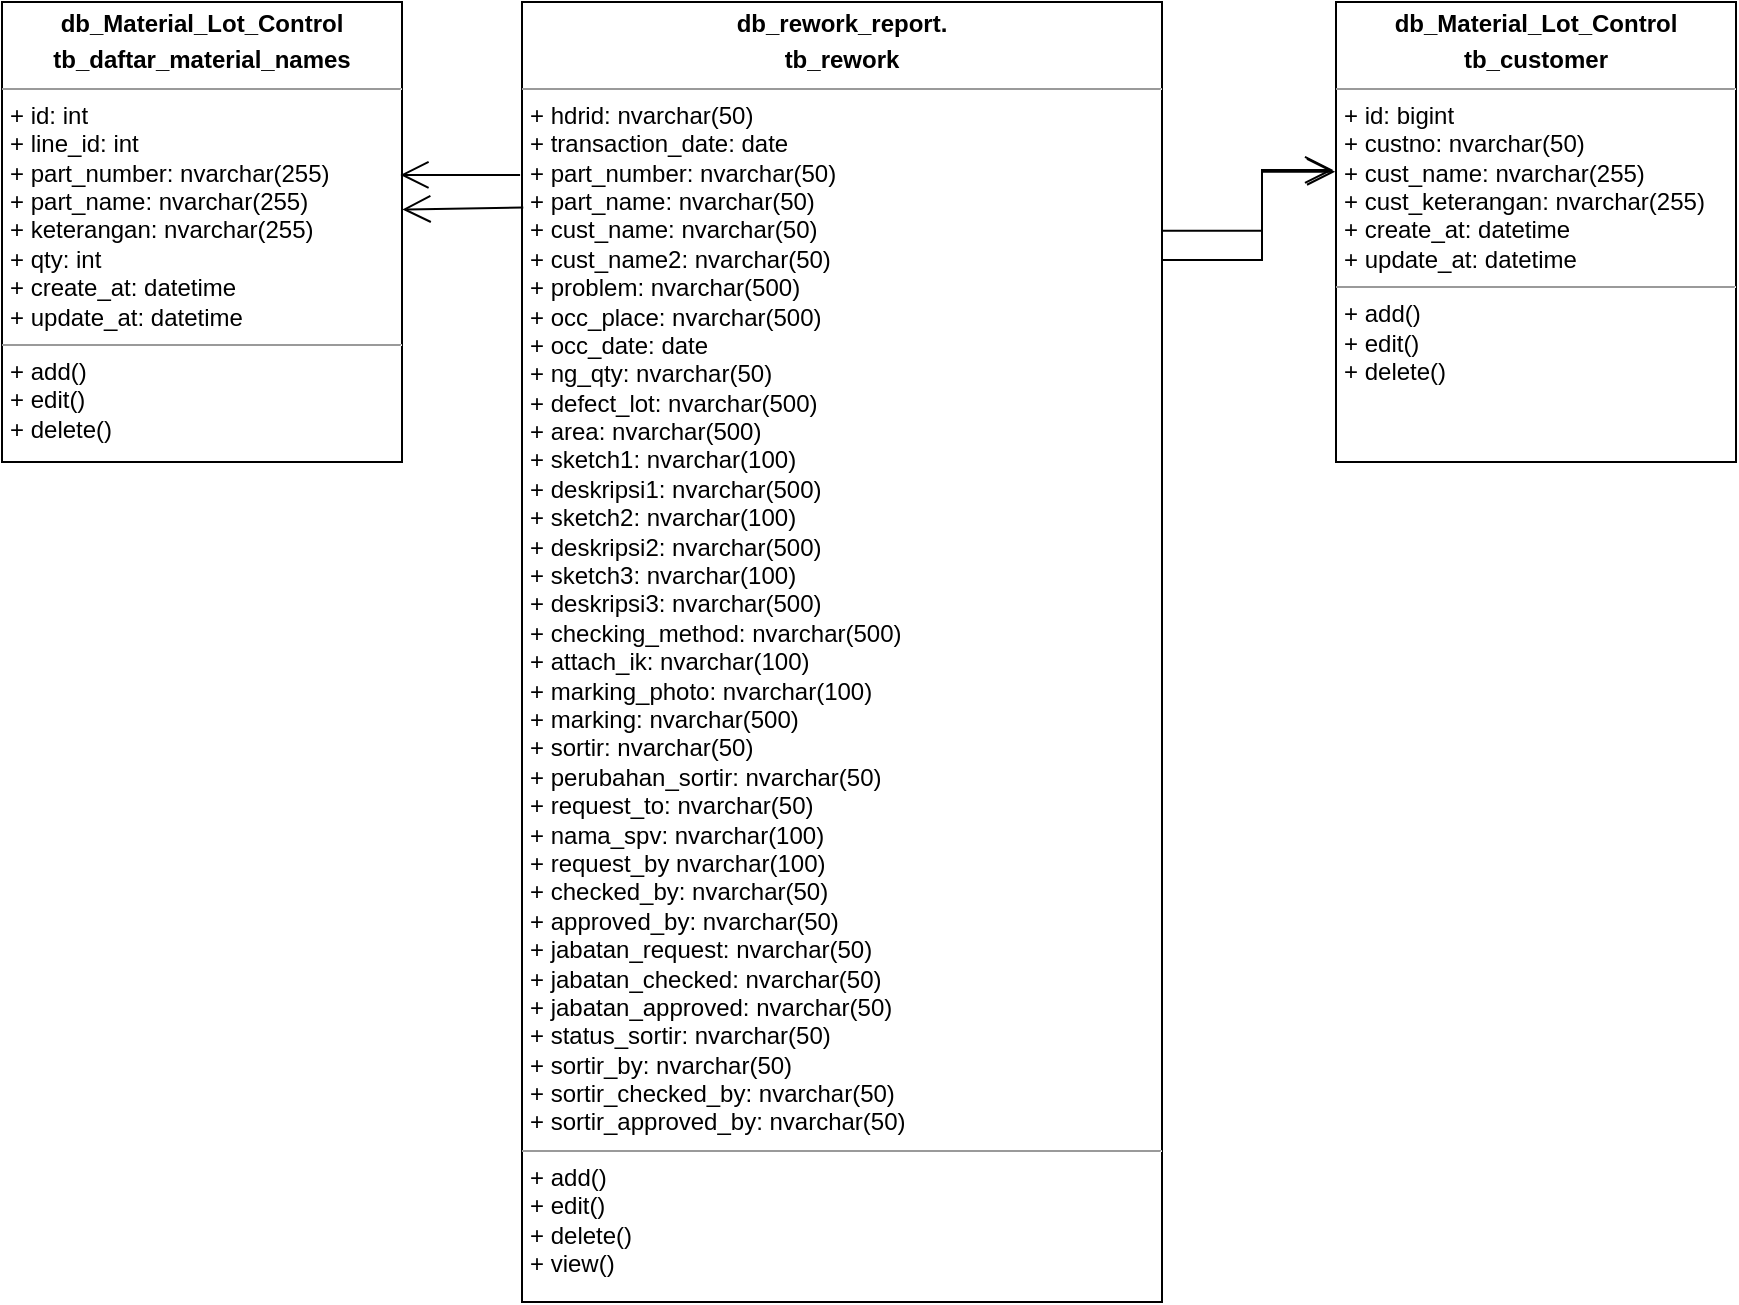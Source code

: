 <mxfile version="23.1.5" type="device">
  <diagram name="Page-1" id="TebZkhfqnGrhfPmEN5PG">
    <mxGraphModel dx="1279" dy="714" grid="1" gridSize="10" guides="1" tooltips="1" connect="1" arrows="1" fold="1" page="1" pageScale="1" pageWidth="1654" pageHeight="1169" math="0" shadow="0">
      <root>
        <mxCell id="0" />
        <mxCell id="1" parent="0" />
        <mxCell id="s2jeRjrW5CzpTrKZsJKX-1" value="&lt;p style=&quot;margin:0px;margin-top:4px;text-align:center;&quot;&gt;&lt;b&gt;db_rework_report.&lt;/b&gt;&lt;/p&gt;&lt;p style=&quot;margin:0px;margin-top:4px;text-align:center;&quot;&gt;&lt;b&gt;tb_rework&lt;/b&gt;&lt;/p&gt;&lt;hr size=&quot;1&quot;&gt;&lt;p style=&quot;margin:0px;margin-left:4px;&quot;&gt;+ hdrid: nvarchar(50)&lt;/p&gt;&lt;p style=&quot;margin:0px;margin-left:4px;&quot;&gt;+ transaction_date: date&lt;/p&gt;&lt;p style=&quot;margin:0px;margin-left:4px;&quot;&gt;+ part_number: nvarchar(50)&lt;/p&gt;&lt;p style=&quot;margin:0px;margin-left:4px;&quot;&gt;+ part_name: nvarchar(50)&lt;/p&gt;&lt;p style=&quot;margin:0px;margin-left:4px;&quot;&gt;+ cust_name: nvarchar(50)&lt;/p&gt;&lt;p style=&quot;margin:0px;margin-left:4px;&quot;&gt;+ cust_name2: nvarchar(50)&lt;/p&gt;&lt;p style=&quot;margin:0px;margin-left:4px;&quot;&gt;+ problem: nvarchar(500)&lt;/p&gt;&lt;p style=&quot;margin:0px;margin-left:4px;&quot;&gt;+ occ_place: nvarchar(500)&lt;/p&gt;&lt;p style=&quot;margin:0px;margin-left:4px;&quot;&gt;+ occ_date: date&lt;/p&gt;&lt;p style=&quot;margin:0px;margin-left:4px;&quot;&gt;+ ng_qty: nvarchar(50)&lt;/p&gt;&lt;p style=&quot;margin:0px;margin-left:4px;&quot;&gt;+ defect_lot: nvarchar(500)&lt;/p&gt;&lt;p style=&quot;margin:0px;margin-left:4px;&quot;&gt;+ area: nvarchar(500)&lt;/p&gt;&lt;p style=&quot;margin:0px;margin-left:4px;&quot;&gt;+ sketch1: nvarchar(100)&lt;/p&gt;&lt;p style=&quot;margin:0px;margin-left:4px;&quot;&gt;+ deskripsi1: nvarchar(500)&lt;/p&gt;&lt;p style=&quot;margin:0px;margin-left:4px;&quot;&gt;+ sketch2: nvarchar(100)&lt;/p&gt;&lt;p style=&quot;margin:0px;margin-left:4px;&quot;&gt;+ deskripsi2: nvarchar(500)&lt;/p&gt;&lt;p style=&quot;margin:0px;margin-left:4px;&quot;&gt;+ sketch3: nvarchar(100)&lt;/p&gt;&lt;p style=&quot;margin:0px;margin-left:4px;&quot;&gt;+ deskripsi3: nvarchar(500)&lt;/p&gt;&lt;p style=&quot;margin:0px;margin-left:4px;&quot;&gt;+ checking_method: nvarchar(500)&lt;/p&gt;&lt;p style=&quot;margin:0px;margin-left:4px;&quot;&gt;+ attach_ik: nvarchar(100)&lt;/p&gt;&lt;p style=&quot;margin:0px;margin-left:4px;&quot;&gt;+ marking_photo: nvarchar(100)&lt;/p&gt;&lt;p style=&quot;margin:0px;margin-left:4px;&quot;&gt;+ marking: nvarchar(500)&lt;/p&gt;&lt;p style=&quot;margin:0px;margin-left:4px;&quot;&gt;+ sortir: nvarchar(50)&lt;/p&gt;&lt;p style=&quot;margin:0px;margin-left:4px;&quot;&gt;+ perubahan_sortir: nvarchar(50)&lt;/p&gt;&lt;p style=&quot;margin:0px;margin-left:4px;&quot;&gt;+ request_to: nvarchar(50)&lt;/p&gt;&lt;p style=&quot;margin:0px;margin-left:4px;&quot;&gt;+ nama_spv: nvarchar(100)&lt;/p&gt;&lt;p style=&quot;margin:0px;margin-left:4px;&quot;&gt;+ request_by nvarchar(100)&lt;/p&gt;&lt;p style=&quot;margin:0px;margin-left:4px;&quot;&gt;+ checked_by: nvarchar(50)&lt;/p&gt;&lt;p style=&quot;margin:0px;margin-left:4px;&quot;&gt;+ approved_by: nvarchar(50)&lt;/p&gt;&lt;p style=&quot;margin:0px;margin-left:4px;&quot;&gt;+ jabatan_request: nvarchar(50)&lt;/p&gt;&lt;p style=&quot;margin:0px;margin-left:4px;&quot;&gt;+ jabatan_checked: nvarchar(50)&lt;/p&gt;&lt;p style=&quot;margin:0px;margin-left:4px;&quot;&gt;+ jabatan_approved: nvarchar(50)&lt;/p&gt;&lt;p style=&quot;margin:0px;margin-left:4px;&quot;&gt;+ status_sortir: nvarchar(50)&lt;/p&gt;&lt;p style=&quot;margin:0px;margin-left:4px;&quot;&gt;+&amp;nbsp;sortir_by: nvarchar(50)&lt;/p&gt;&lt;p style=&quot;margin:0px;margin-left:4px;&quot;&gt;+ sortir_checked_by: nvarchar(50)&lt;/p&gt;&lt;p style=&quot;margin:0px;margin-left:4px;&quot;&gt;+ sortir_approved_by: nvarchar(50)&lt;/p&gt;&lt;hr size=&quot;1&quot;&gt;&lt;p style=&quot;margin:0px;margin-left:4px;&quot;&gt;+ add()&lt;/p&gt;&lt;p style=&quot;margin:0px;margin-left:4px;&quot;&gt;+ edit()&lt;/p&gt;&lt;p style=&quot;margin:0px;margin-left:4px;&quot;&gt;+ delete()&lt;/p&gt;&lt;p style=&quot;margin:0px;margin-left:4px;&quot;&gt;+ view()&lt;/p&gt;" style="verticalAlign=top;align=left;overflow=fill;html=1;whiteSpace=wrap;" vertex="1" parent="1">
          <mxGeometry x="420" y="200" width="320" height="650" as="geometry" />
        </mxCell>
        <mxCell id="s2jeRjrW5CzpTrKZsJKX-2" value="&lt;p style=&quot;margin:0px;margin-top:4px;text-align:center;&quot;&gt;&lt;b&gt;db_Material_Lot_Control&lt;/b&gt;&lt;/p&gt;&lt;p style=&quot;margin:0px;margin-top:4px;text-align:center;&quot;&gt;&lt;b&gt;tb_daftar_material_names&lt;/b&gt;&lt;/p&gt;&lt;hr size=&quot;1&quot;&gt;&lt;p style=&quot;margin:0px;margin-left:4px;&quot;&gt;+ id: int&lt;/p&gt;&lt;p style=&quot;margin:0px;margin-left:4px;&quot;&gt;+ line_id: int&lt;/p&gt;&lt;p style=&quot;margin:0px;margin-left:4px;&quot;&gt;+ part_number: nvarchar(255)&lt;/p&gt;&lt;p style=&quot;margin:0px;margin-left:4px;&quot;&gt;+ part_name: nvarchar(255)&lt;/p&gt;&lt;p style=&quot;margin:0px;margin-left:4px;&quot;&gt;+ keterangan: nvarchar(255)&lt;/p&gt;&lt;p style=&quot;margin:0px;margin-left:4px;&quot;&gt;+ qty: int&lt;/p&gt;&lt;p style=&quot;margin:0px;margin-left:4px;&quot;&gt;+ create_at: datetime&lt;/p&gt;&lt;p style=&quot;margin:0px;margin-left:4px;&quot;&gt;+ update_at: datetime&lt;/p&gt;&lt;hr size=&quot;1&quot;&gt;&lt;p style=&quot;margin:0px;margin-left:4px;&quot;&gt;+ add()&lt;/p&gt;&lt;p style=&quot;margin:0px;margin-left:4px;&quot;&gt;+ edit()&lt;/p&gt;&lt;p style=&quot;margin:0px;margin-left:4px;&quot;&gt;+ delete()&lt;/p&gt;" style="verticalAlign=top;align=left;overflow=fill;html=1;whiteSpace=wrap;" vertex="1" parent="1">
          <mxGeometry x="160" y="200" width="200" height="230" as="geometry" />
        </mxCell>
        <mxCell id="s2jeRjrW5CzpTrKZsJKX-3" value="" style="endArrow=open;endFill=1;endSize=12;html=1;rounded=0;exitX=-0.003;exitY=0.133;exitDx=0;exitDy=0;exitPerimeter=0;entryX=0.996;entryY=0.376;entryDx=0;entryDy=0;entryPerimeter=0;edgeStyle=orthogonalEdgeStyle;" edge="1" parent="1" source="s2jeRjrW5CzpTrKZsJKX-1" target="s2jeRjrW5CzpTrKZsJKX-2">
          <mxGeometry width="160" relative="1" as="geometry">
            <mxPoint x="280" y="285" as="sourcePoint" />
            <mxPoint x="280" y="286" as="targetPoint" />
          </mxGeometry>
        </mxCell>
        <mxCell id="s2jeRjrW5CzpTrKZsJKX-4" value="" style="endArrow=open;endFill=1;endSize=12;html=1;rounded=0;exitX=0.002;exitY=0.158;exitDx=0;exitDy=0;exitPerimeter=0;entryX=1.001;entryY=0.451;entryDx=0;entryDy=0;entryPerimeter=0;" edge="1" parent="1" source="s2jeRjrW5CzpTrKZsJKX-1" target="s2jeRjrW5CzpTrKZsJKX-2">
          <mxGeometry width="160" relative="1" as="geometry">
            <mxPoint x="399" y="301" as="sourcePoint" />
            <mxPoint x="280" y="301" as="targetPoint" />
          </mxGeometry>
        </mxCell>
        <mxCell id="s2jeRjrW5CzpTrKZsJKX-5" value="&lt;p style=&quot;margin:0px;margin-top:4px;text-align:center;&quot;&gt;&lt;b&gt;db_Material_Lot_Control&lt;/b&gt;&lt;/p&gt;&lt;p style=&quot;margin:0px;margin-top:4px;text-align:center;&quot;&gt;&lt;b&gt;tb_customer&lt;/b&gt;&lt;/p&gt;&lt;hr size=&quot;1&quot;&gt;&lt;p style=&quot;margin:0px;margin-left:4px;&quot;&gt;+ id: bigint&lt;/p&gt;&lt;p style=&quot;margin:0px;margin-left:4px;&quot;&gt;+ custno: nvarchar(50)&lt;/p&gt;&lt;p style=&quot;margin:0px;margin-left:4px;&quot;&gt;+ cust_name: nvarchar(255)&lt;/p&gt;&lt;p style=&quot;margin:0px;margin-left:4px;&quot;&gt;+ cust_keterangan: nvarchar(255)&lt;/p&gt;&lt;p style=&quot;margin:0px;margin-left:4px;&quot;&gt;+ create_at: datetime&lt;/p&gt;&lt;p style=&quot;margin:0px;margin-left:4px;&quot;&gt;+ update_at: datetime&lt;/p&gt;&lt;hr size=&quot;1&quot;&gt;&lt;p style=&quot;margin:0px;margin-left:4px;&quot;&gt;+ add()&lt;/p&gt;&lt;p style=&quot;margin:0px;margin-left:4px;&quot;&gt;+ edit()&lt;/p&gt;&lt;p style=&quot;margin:0px;margin-left:4px;&quot;&gt;+ delete()&lt;/p&gt;" style="verticalAlign=top;align=left;overflow=fill;html=1;whiteSpace=wrap;" vertex="1" parent="1">
          <mxGeometry x="827" y="200" width="200" height="230" as="geometry" />
        </mxCell>
        <mxCell id="s2jeRjrW5CzpTrKZsJKX-8" value="" style="endArrow=open;endFill=1;endSize=12;html=1;rounded=0;entryX=-0.002;entryY=0.369;entryDx=0;entryDy=0;entryPerimeter=0;edgeStyle=orthogonalEdgeStyle;exitX=0.999;exitY=0.176;exitDx=0;exitDy=0;exitPerimeter=0;" edge="1" parent="1" source="s2jeRjrW5CzpTrKZsJKX-1" target="s2jeRjrW5CzpTrKZsJKX-5">
          <mxGeometry width="160" relative="1" as="geometry">
            <mxPoint x="750" y="315" as="sourcePoint" />
            <mxPoint x="750" y="296" as="targetPoint" />
            <Array as="points">
              <mxPoint x="790" y="314" />
              <mxPoint x="790" y="285" />
            </Array>
          </mxGeometry>
        </mxCell>
        <mxCell id="s2jeRjrW5CzpTrKZsJKX-9" value="" style="endArrow=open;endFill=1;endSize=12;html=1;rounded=0;edgeStyle=orthogonalEdgeStyle;entryX=-0.007;entryY=0.365;entryDx=0;entryDy=0;entryPerimeter=0;" edge="1" parent="1" source="s2jeRjrW5CzpTrKZsJKX-1" target="s2jeRjrW5CzpTrKZsJKX-5">
          <mxGeometry width="160" relative="1" as="geometry">
            <mxPoint x="770" y="329" as="sourcePoint" />
            <mxPoint x="830" y="290" as="targetPoint" />
            <Array as="points">
              <mxPoint x="790" y="329" />
              <mxPoint x="790" y="284" />
            </Array>
          </mxGeometry>
        </mxCell>
      </root>
    </mxGraphModel>
  </diagram>
</mxfile>
